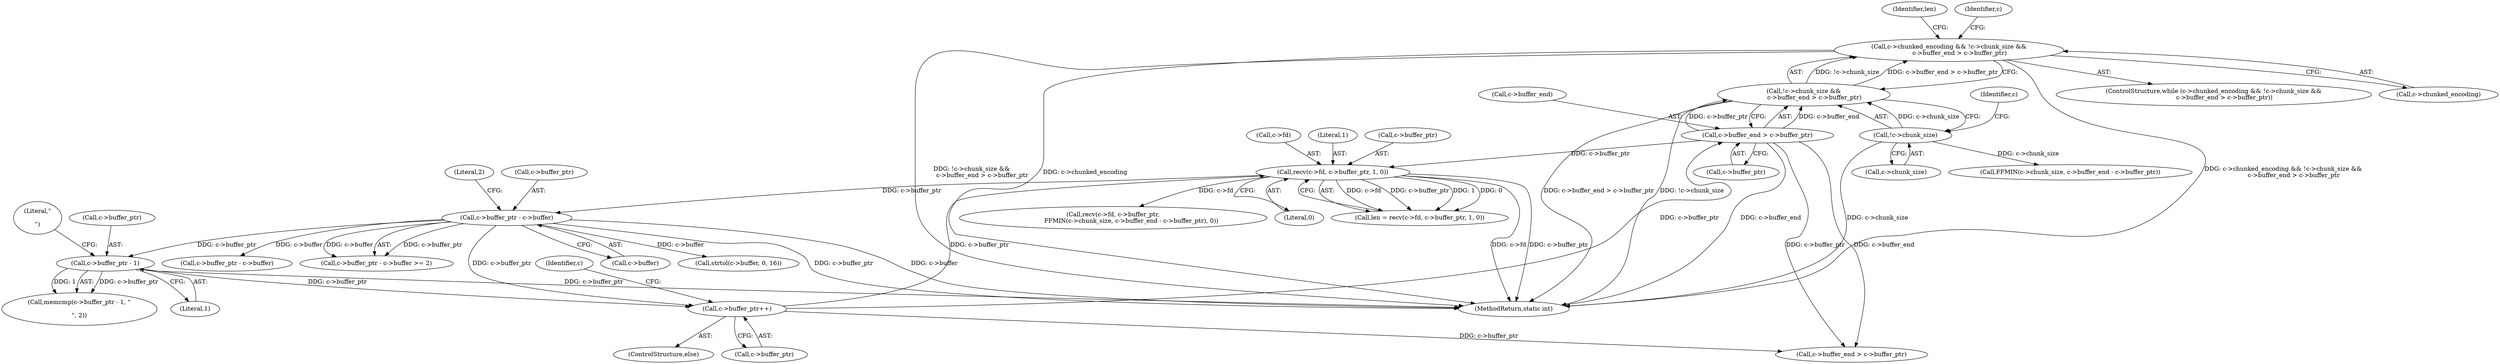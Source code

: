 digraph "0_FFmpeg_a5d25faa3f4b18dac737fdb35d0dd68eb0dc2156@pointer" {
"1000127" [label="(Call,c->chunked_encoding && !c->chunk_size &&\n           c->buffer_end > c->buffer_ptr)"];
"1000131" [label="(Call,!c->chunk_size &&\n           c->buffer_end > c->buffer_ptr)"];
"1000132" [label="(Call,!c->chunk_size)"];
"1000136" [label="(Call,c->buffer_end > c->buffer_ptr)"];
"1000235" [label="(Call,c->buffer_ptr++)"];
"1000184" [label="(Call,c->buffer_ptr - c->buffer)"];
"1000146" [label="(Call,recv(c->fd, c->buffer_ptr, 1, 0))"];
"1000194" [label="(Call,c->buffer_ptr - 1)"];
"1000136" [label="(Call,c->buffer_end > c->buffer_ptr)"];
"1000147" [label="(Call,c->fd)"];
"1000183" [label="(Call,c->buffer_ptr - c->buffer >= 2)"];
"1000193" [label="(Call,memcmp(c->buffer_ptr - 1, \"\r\n\", 2))"];
"1000257" [label="(Call,FFMIN(c->chunk_size, c->buffer_end - c->buffer_ptr))"];
"1000127" [label="(Call,c->chunked_encoding && !c->chunk_size &&\n           c->buffer_end > c->buffer_ptr)"];
"1000706" [label="(MethodReturn,static int)"];
"1000191" [label="(Literal,2)"];
"1000206" [label="(Call,strtol(c->buffer, 0, 16))"];
"1000145" [label="(Identifier,len)"];
"1000137" [label="(Call,c->buffer_end)"];
"1000319" [label="(Call,c->buffer_ptr - c->buffer)"];
"1000240" [label="(Call,c->buffer_end > c->buffer_ptr)"];
"1000126" [label="(ControlStructure,while (c->chunked_encoding && !c->chunk_size &&\n           c->buffer_end > c->buffer_ptr))"];
"1000133" [label="(Call,c->chunk_size)"];
"1000138" [label="(Identifier,c)"];
"1000250" [label="(Call,recv(c->fd, c->buffer_ptr,\n                   FFMIN(c->chunk_size, c->buffer_end - c->buffer_ptr), 0))"];
"1000235" [label="(Call,c->buffer_ptr++)"];
"1000194" [label="(Call,c->buffer_ptr - 1)"];
"1000131" [label="(Call,!c->chunk_size &&\n           c->buffer_end > c->buffer_ptr)"];
"1000185" [label="(Call,c->buffer_ptr)"];
"1000132" [label="(Call,!c->chunk_size)"];
"1000242" [label="(Identifier,c)"];
"1000198" [label="(Literal,1)"];
"1000184" [label="(Call,c->buffer_ptr - c->buffer)"];
"1000129" [label="(Identifier,c)"];
"1000153" [label="(Literal,1)"];
"1000144" [label="(Call,len = recv(c->fd, c->buffer_ptr, 1, 0))"];
"1000150" [label="(Call,c->buffer_ptr)"];
"1000146" [label="(Call,recv(c->fd, c->buffer_ptr, 1, 0))"];
"1000199" [label="(Literal,\"\r\n\")"];
"1000195" [label="(Call,c->buffer_ptr)"];
"1000128" [label="(Call,c->chunked_encoding)"];
"1000234" [label="(ControlStructure,else)"];
"1000188" [label="(Call,c->buffer)"];
"1000140" [label="(Call,c->buffer_ptr)"];
"1000154" [label="(Literal,0)"];
"1000236" [label="(Call,c->buffer_ptr)"];
"1000127" -> "1000126"  [label="AST: "];
"1000127" -> "1000128"  [label="CFG: "];
"1000127" -> "1000131"  [label="CFG: "];
"1000128" -> "1000127"  [label="AST: "];
"1000131" -> "1000127"  [label="AST: "];
"1000145" -> "1000127"  [label="CFG: "];
"1000242" -> "1000127"  [label="CFG: "];
"1000127" -> "1000706"  [label="DDG: c->chunked_encoding && !c->chunk_size &&\n           c->buffer_end > c->buffer_ptr"];
"1000127" -> "1000706"  [label="DDG: c->chunked_encoding"];
"1000127" -> "1000706"  [label="DDG: !c->chunk_size &&\n           c->buffer_end > c->buffer_ptr"];
"1000131" -> "1000127"  [label="DDG: !c->chunk_size"];
"1000131" -> "1000127"  [label="DDG: c->buffer_end > c->buffer_ptr"];
"1000131" -> "1000132"  [label="CFG: "];
"1000131" -> "1000136"  [label="CFG: "];
"1000132" -> "1000131"  [label="AST: "];
"1000136" -> "1000131"  [label="AST: "];
"1000131" -> "1000706"  [label="DDG: !c->chunk_size"];
"1000131" -> "1000706"  [label="DDG: c->buffer_end > c->buffer_ptr"];
"1000132" -> "1000131"  [label="DDG: c->chunk_size"];
"1000136" -> "1000131"  [label="DDG: c->buffer_end"];
"1000136" -> "1000131"  [label="DDG: c->buffer_ptr"];
"1000132" -> "1000133"  [label="CFG: "];
"1000133" -> "1000132"  [label="AST: "];
"1000138" -> "1000132"  [label="CFG: "];
"1000132" -> "1000706"  [label="DDG: c->chunk_size"];
"1000132" -> "1000257"  [label="DDG: c->chunk_size"];
"1000136" -> "1000140"  [label="CFG: "];
"1000137" -> "1000136"  [label="AST: "];
"1000140" -> "1000136"  [label="AST: "];
"1000136" -> "1000706"  [label="DDG: c->buffer_end"];
"1000235" -> "1000136"  [label="DDG: c->buffer_ptr"];
"1000136" -> "1000146"  [label="DDG: c->buffer_ptr"];
"1000136" -> "1000240"  [label="DDG: c->buffer_end"];
"1000136" -> "1000240"  [label="DDG: c->buffer_ptr"];
"1000235" -> "1000234"  [label="AST: "];
"1000235" -> "1000236"  [label="CFG: "];
"1000236" -> "1000235"  [label="AST: "];
"1000129" -> "1000235"  [label="CFG: "];
"1000235" -> "1000146"  [label="DDG: c->buffer_ptr"];
"1000184" -> "1000235"  [label="DDG: c->buffer_ptr"];
"1000194" -> "1000235"  [label="DDG: c->buffer_ptr"];
"1000235" -> "1000240"  [label="DDG: c->buffer_ptr"];
"1000184" -> "1000183"  [label="AST: "];
"1000184" -> "1000188"  [label="CFG: "];
"1000185" -> "1000184"  [label="AST: "];
"1000188" -> "1000184"  [label="AST: "];
"1000191" -> "1000184"  [label="CFG: "];
"1000184" -> "1000706"  [label="DDG: c->buffer"];
"1000184" -> "1000706"  [label="DDG: c->buffer_ptr"];
"1000184" -> "1000183"  [label="DDG: c->buffer_ptr"];
"1000184" -> "1000183"  [label="DDG: c->buffer"];
"1000146" -> "1000184"  [label="DDG: c->buffer_ptr"];
"1000184" -> "1000194"  [label="DDG: c->buffer_ptr"];
"1000184" -> "1000206"  [label="DDG: c->buffer"];
"1000184" -> "1000319"  [label="DDG: c->buffer"];
"1000146" -> "1000144"  [label="AST: "];
"1000146" -> "1000154"  [label="CFG: "];
"1000147" -> "1000146"  [label="AST: "];
"1000150" -> "1000146"  [label="AST: "];
"1000153" -> "1000146"  [label="AST: "];
"1000154" -> "1000146"  [label="AST: "];
"1000144" -> "1000146"  [label="CFG: "];
"1000146" -> "1000706"  [label="DDG: c->buffer_ptr"];
"1000146" -> "1000706"  [label="DDG: c->fd"];
"1000146" -> "1000144"  [label="DDG: c->fd"];
"1000146" -> "1000144"  [label="DDG: c->buffer_ptr"];
"1000146" -> "1000144"  [label="DDG: 1"];
"1000146" -> "1000144"  [label="DDG: 0"];
"1000146" -> "1000250"  [label="DDG: c->fd"];
"1000194" -> "1000193"  [label="AST: "];
"1000194" -> "1000198"  [label="CFG: "];
"1000195" -> "1000194"  [label="AST: "];
"1000198" -> "1000194"  [label="AST: "];
"1000199" -> "1000194"  [label="CFG: "];
"1000194" -> "1000706"  [label="DDG: c->buffer_ptr"];
"1000194" -> "1000193"  [label="DDG: c->buffer_ptr"];
"1000194" -> "1000193"  [label="DDG: 1"];
}
